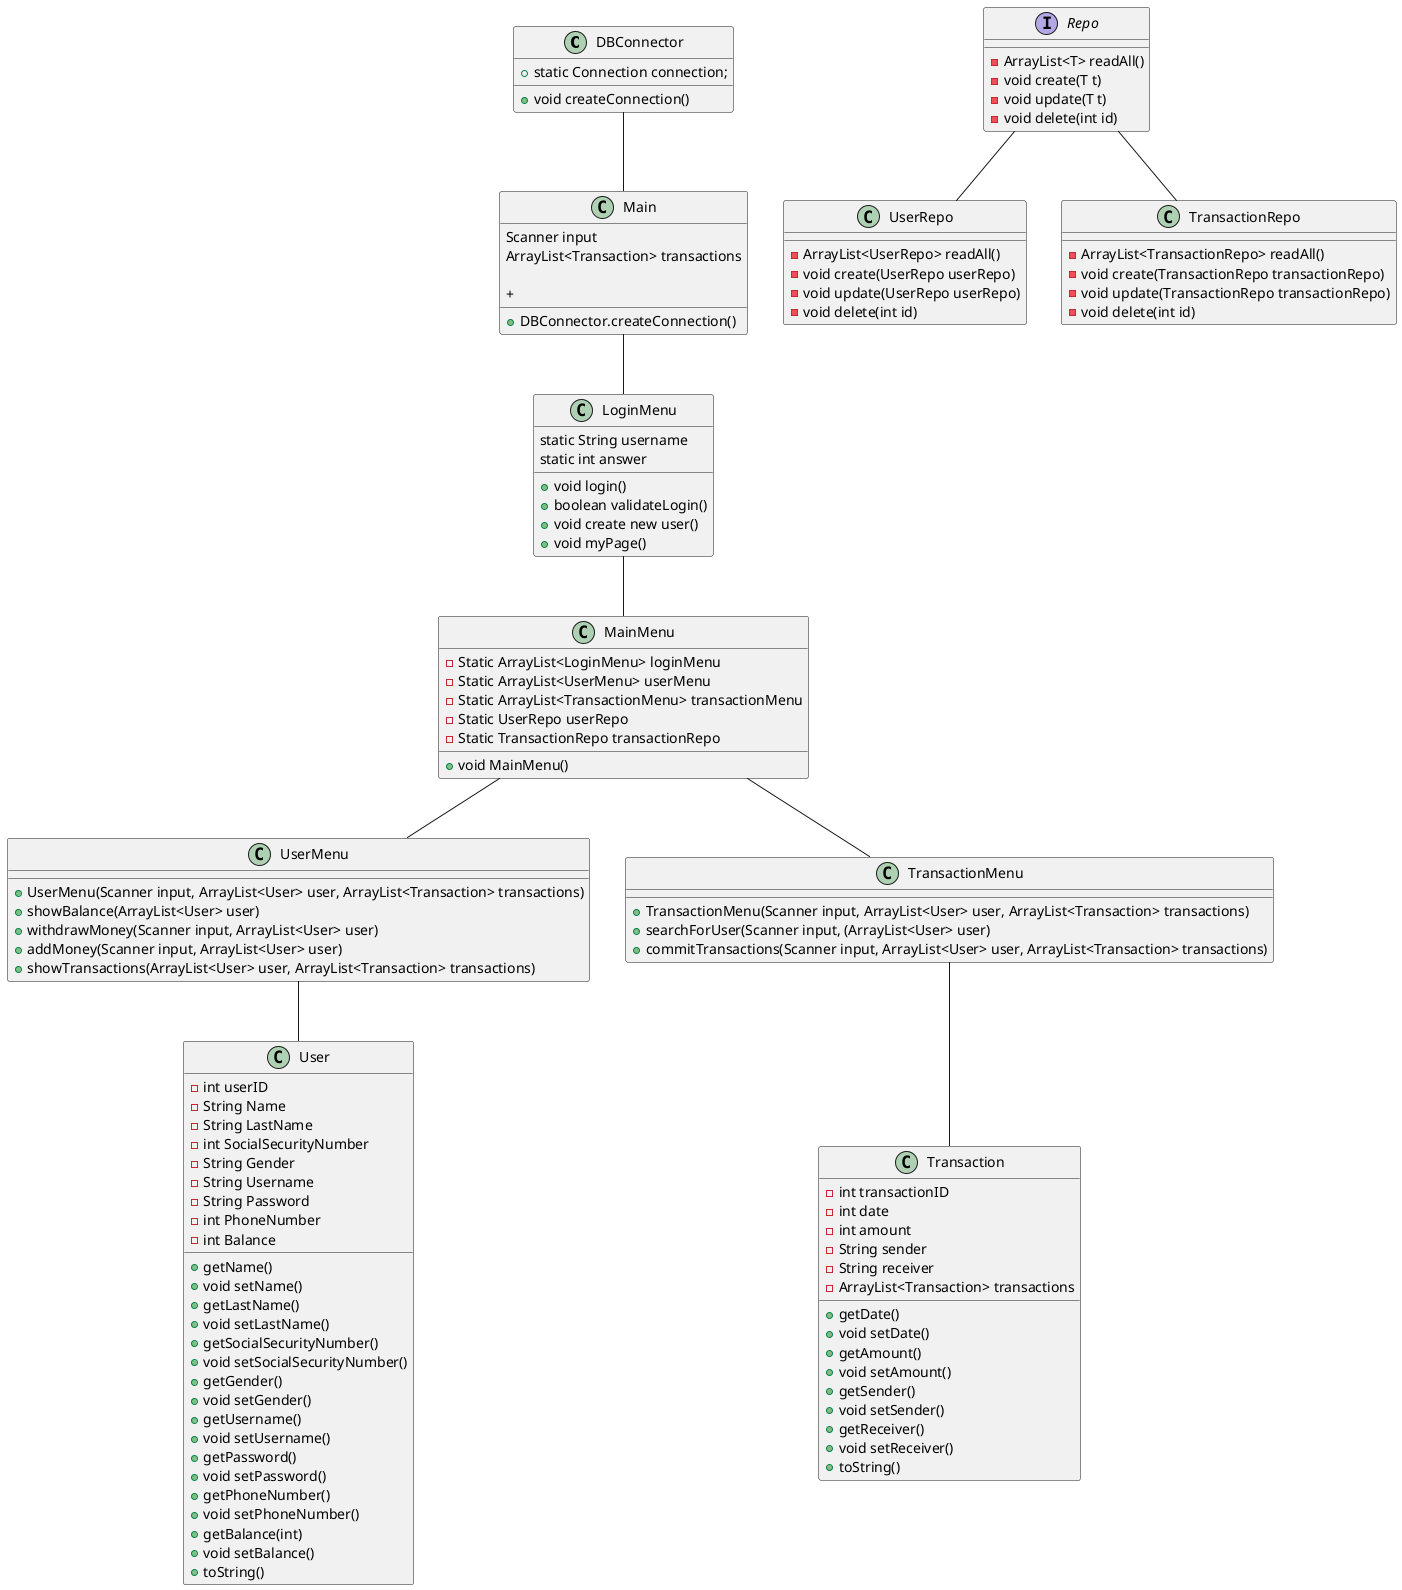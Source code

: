 @startuml

DBConnector -- Main
Main -- LoginMenu
LoginMenu -- MainMenu
MainMenu -- UserMenu
MainMenu -- TransactionMenu
UserMenu -- User
TransactionMenu -- Transaction
Repo -- UserRepo
Repo -- TransactionRepo

class DBConnector {
+ static Connection connection;
+ void createConnection()
}

class LoginMenu{
 static String username
 static int answer

+ void login()
+ boolean validateLogin()
+ void create new user()
+ void myPage()

}

class Main{
Scanner input
ArrayList<Transaction> transactions

+ DBConnector.createConnection()
+
}

class MainMenu {
- Static ArrayList<LoginMenu> loginMenu
- Static ArrayList<UserMenu> userMenu
- Static ArrayList<TransactionMenu> transactionMenu
- Static UserRepo userRepo
- Static TransactionRepo transactionRepo
+ void MainMenu()
}

class UserMenu{
+ UserMenu(Scanner input, ArrayList<User> user, ArrayList<Transaction> transactions)
+ showBalance(ArrayList<User> user)
+ withdrawMoney(Scanner input, ArrayList<User> user)
+ addMoney(Scanner input, ArrayList<User> user)
+ showTransactions(ArrayList<User> user, ArrayList<Transaction> transactions)
}

class TransactionMenu{
+ TransactionMenu(Scanner input, ArrayList<User> user, ArrayList<Transaction> transactions)
+ searchForUser(Scanner input, (ArrayList<User> user)
+ commitTransactions(Scanner input, ArrayList<User> user, ArrayList<Transaction> transactions)
}

class User{
- int userID
- String Name
- String LastName
- int SocialSecurityNumber
- String Gender
- String Username
- String Password
- int PhoneNumber
- int Balance
+ getName()
+ void setName()
+ getLastName()
+ void setLastName()
+ getSocialSecurityNumber()
+ void setSocialSecurityNumber()
+ getGender()
+ void setGender()
+ getUsername()
+ void setUsername()
+ getPassword()
+ void setPassword()
+ getPhoneNumber()
+ void setPhoneNumber()
+ getBalance(int)
+ void setBalance()
+ toString()
}
class Transaction {
- int transactionID
- int date
- int amount
- String sender
- String receiver
- ArrayList<Transaction> transactions
+ getDate()
+ void setDate()
+ getAmount()
+ void setAmount()
+ getSender()
+ void setSender()
+ getReceiver()
+ void setReceiver()
+ toString()
}

interface Repo {
- ArrayList<T> readAll()
- void create(T t)
- void update(T t)
- void delete(int id)
}
class UserRepo {
- ArrayList<UserRepo> readAll()
- void create(UserRepo userRepo)
- void update(UserRepo userRepo)
- void delete(int id)
}
class TransactionRepo {
- ArrayList<TransactionRepo> readAll()
- void create(TransactionRepo transactionRepo)
- void update(TransactionRepo transactionRepo)
- void delete(int id)
}

@enduml